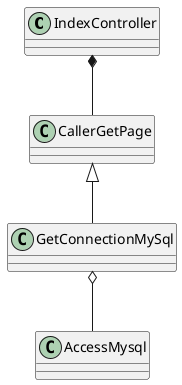 @startuml
IndexController *-- CallerGetPage
CallerGetPage <|-- GetConnectionMySql
GetConnectionMySql o-- AccessMysql
@enduml